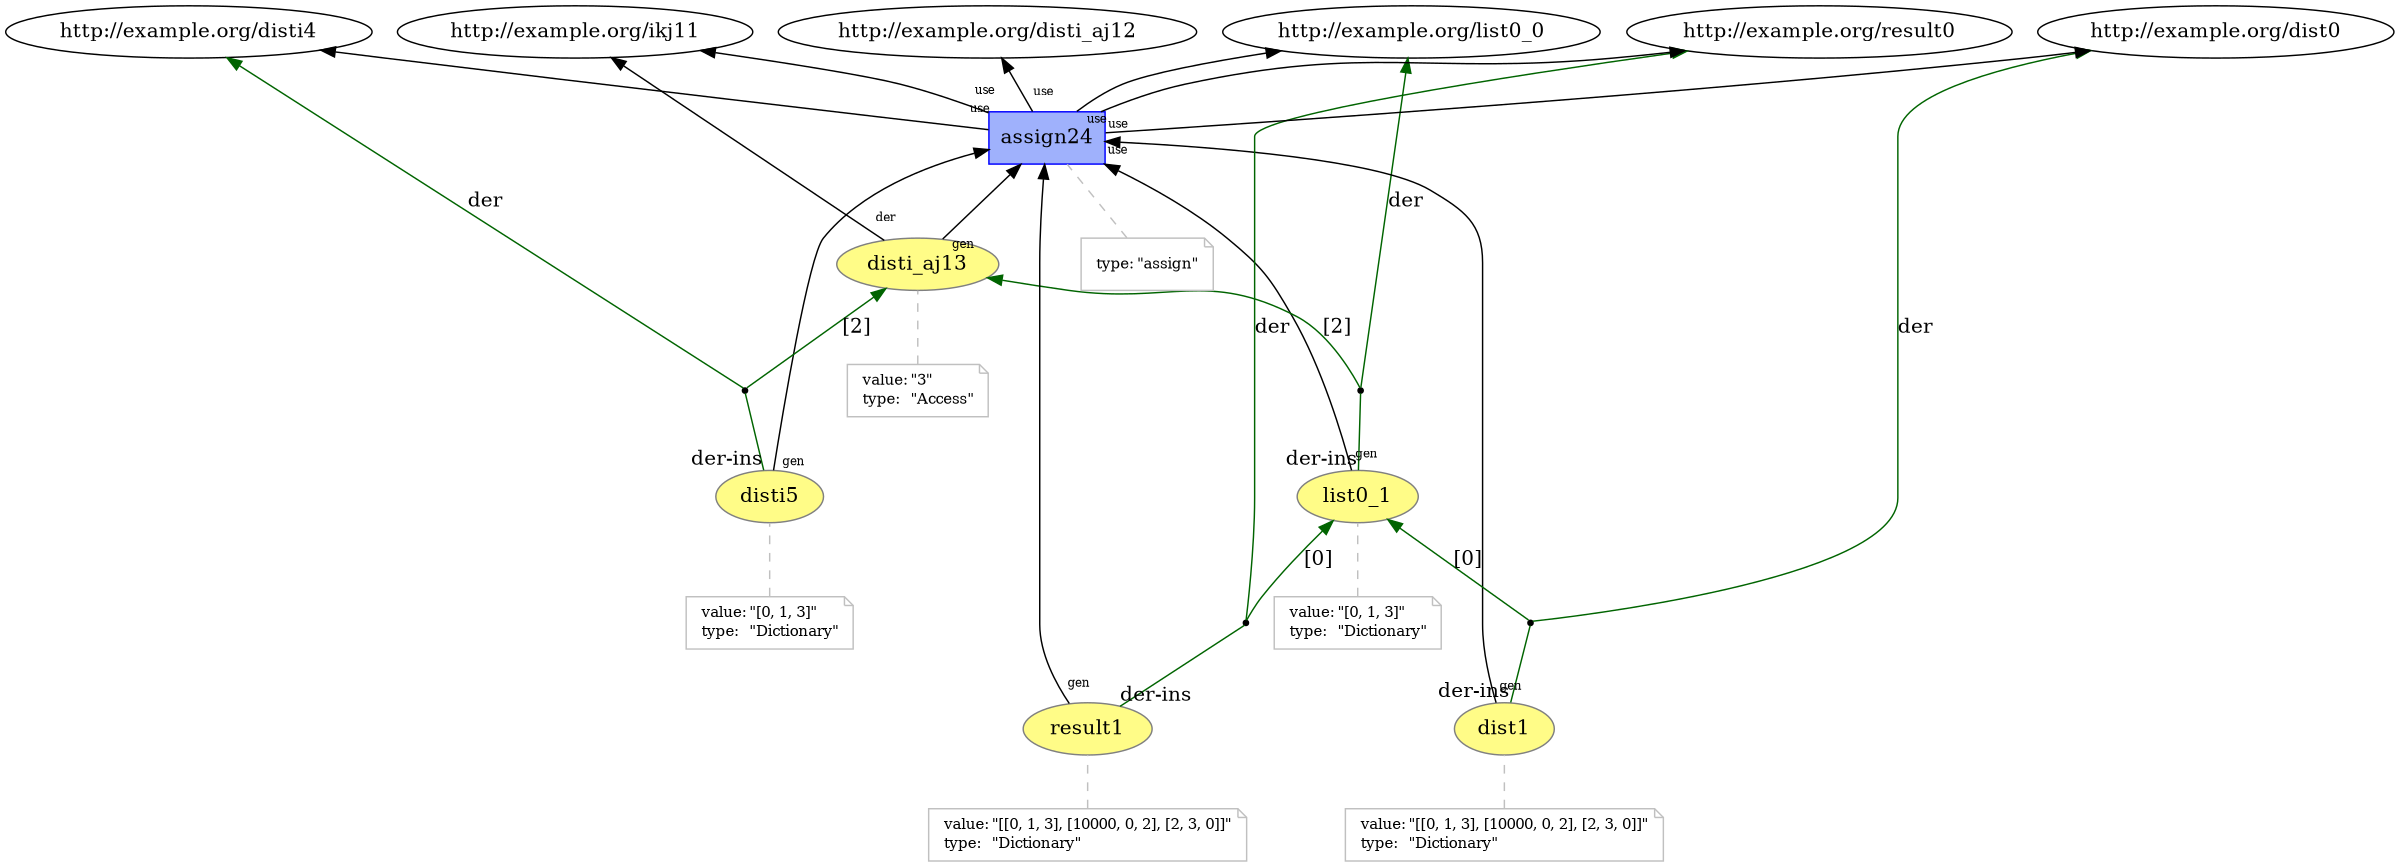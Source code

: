digraph "PROV" { size="16,12"; rankdir="BT";
"http://example.org/disti_aj13" [fillcolor="#FFFC87",color="#808080",style="filled",label="disti_aj13",URL="http://example.org/disti_aj13"]
"-attrs0" [color="gray",shape="note",fontsize="10",fontcolor="black",label=<<TABLE cellpadding="0" border="0">
	<TR>
	    <TD align="left">value:</TD>
	    <TD align="left">&quot;3&quot;</TD>
	</TR>
	<TR>
	    <TD align="left">type:</TD>
	    <TD align="left">&quot;Access&quot;</TD>
	</TR>
</TABLE>>]
"-attrs0" -> "http://example.org/disti_aj13" [color="gray",style="dashed",arrowhead="none"]
"http://example.org/disti5" [fillcolor="#FFFC87",color="#808080",style="filled",label="disti5",URL="http://example.org/disti5"]
"-attrs1" [color="gray",shape="note",fontsize="10",fontcolor="black",label=<<TABLE cellpadding="0" border="0">
	<TR>
	    <TD align="left">value:</TD>
	    <TD align="left">&quot;[0, 1, 3]&quot;</TD>
	</TR>
	<TR>
	    <TD align="left">type:</TD>
	    <TD align="left">&quot;Dictionary&quot;</TD>
	</TR>
</TABLE>>]
"-attrs1" -> "http://example.org/disti5" [color="gray",style="dashed",arrowhead="none"]
"bn0" [shape="point",label=""]
"http://example.org/disti5" -> "bn0" [arrowhead="none",taillabel="der-ins",color="darkgreen"]
"bn0" -> "http://example.org/disti4" [labelfontsize="8",labeldistance="1.5",color="darkgreen",labelangle="60.0",rotation="20",label="der"]
"bn0" -> "http://example.org/disti_aj13" [labelfontsize="8",labeldistance="1.5",color="darkgreen",labelangle="60.0",rotation="20",label="[2]"]
"http://example.org/list0_1" [fillcolor="#FFFC87",color="#808080",style="filled",label="list0_1",URL="http://example.org/list0_1"]
"-attrs2" [color="gray",shape="note",fontsize="10",fontcolor="black",label=<<TABLE cellpadding="0" border="0">
	<TR>
	    <TD align="left">value:</TD>
	    <TD align="left">&quot;[0, 1, 3]&quot;</TD>
	</TR>
	<TR>
	    <TD align="left">type:</TD>
	    <TD align="left">&quot;Dictionary&quot;</TD>
	</TR>
</TABLE>>]
"-attrs2" -> "http://example.org/list0_1" [color="gray",style="dashed",arrowhead="none"]
"bn1" [shape="point",label=""]
"http://example.org/list0_1" -> "bn1" [arrowhead="none",taillabel="der-ins",color="darkgreen"]
"bn1" -> "http://example.org/list0_0" [labelfontsize="8",labeldistance="1.5",color="darkgreen",labelangle="60.0",rotation="20",label="der"]
"bn1" -> "http://example.org/disti_aj13" [labelfontsize="8",labeldistance="1.5",color="darkgreen",labelangle="60.0",rotation="20",label="[2]"]
"http://example.org/dist1" [fillcolor="#FFFC87",color="#808080",style="filled",label="dist1",URL="http://example.org/dist1"]
"-attrs3" [color="gray",shape="note",fontsize="10",fontcolor="black",label=<<TABLE cellpadding="0" border="0">
	<TR>
	    <TD align="left">value:</TD>
	    <TD align="left">&quot;[[0, 1, 3], [10000, 0, 2], [2, 3, 0]]&quot;</TD>
	</TR>
	<TR>
	    <TD align="left">type:</TD>
	    <TD align="left">&quot;Dictionary&quot;</TD>
	</TR>
</TABLE>>]
"-attrs3" -> "http://example.org/dist1" [color="gray",style="dashed",arrowhead="none"]
"bn2" [shape="point",label=""]
"http://example.org/dist1" -> "bn2" [arrowhead="none",taillabel="der-ins",color="darkgreen"]
"bn2" -> "http://example.org/dist0" [labelfontsize="8",labeldistance="1.5",color="darkgreen",labelangle="60.0",rotation="20",label="der"]
"bn2" -> "http://example.org/list0_1" [labelfontsize="8",labeldistance="1.5",color="darkgreen",labelangle="60.0",rotation="20",label="[0]"]
"http://example.org/result1" [fillcolor="#FFFC87",color="#808080",style="filled",label="result1",URL="http://example.org/result1"]
"-attrs4" [color="gray",shape="note",fontsize="10",fontcolor="black",label=<<TABLE cellpadding="0" border="0">
	<TR>
	    <TD align="left">value:</TD>
	    <TD align="left">&quot;[[0, 1, 3], [10000, 0, 2], [2, 3, 0]]&quot;</TD>
	</TR>
	<TR>
	    <TD align="left">type:</TD>
	    <TD align="left">&quot;Dictionary&quot;</TD>
	</TR>
</TABLE>>]
"-attrs4" -> "http://example.org/result1" [color="gray",style="dashed",arrowhead="none"]
"bn3" [shape="point",label=""]
"http://example.org/result1" -> "bn3" [arrowhead="none",taillabel="der-ins",color="darkgreen"]
"bn3" -> "http://example.org/result0" [labelfontsize="8",labeldistance="1.5",color="darkgreen",labelangle="60.0",rotation="20",label="der"]
"bn3" -> "http://example.org/list0_1" [labelfontsize="8",labeldistance="1.5",color="darkgreen",labelangle="60.0",rotation="20",label="[0]"]
"http://example.org/assign24" [fillcolor="#9FB1FC",color="#0000FF",shape="polygon",sides="4",style="filled",label="assign24",URL="http://example.org/assign24"]
"-attrs5" [color="gray",shape="note",fontsize="10",fontcolor="black",label=<<TABLE cellpadding="0" border="0">
	<TR>
	    <TD align="left">type:</TD>
	    <TD align="left">&quot;assign&quot;</TD>
	</TR>
</TABLE>>]
"-attrs5" -> "http://example.org/assign24" [color="gray",style="dashed",arrowhead="none"]
"http://example.org/assign24" -> "http://example.org/ikj11" [labelfontsize="8",labeldistance="1.5",labelangle="60.0",rotation="20",taillabel="use"]
"http://example.org/disti_aj13" -> "http://example.org/ikj11" [labelfontsize="8",labeldistance="1.5",labelangle="60.0",rotation="20",taillabel="der"]
"http://example.org/disti_aj13" -> "http://example.org/assign24" [labelfontsize="8",labeldistance="1.5",labelangle="60.0",rotation="20",taillabel="gen"]
"http://example.org/assign24" -> "http://example.org/disti_aj12" [labelfontsize="8",labeldistance="1.5",labelangle="60.0",rotation="20",taillabel="use"]
"http://example.org/assign24" -> "http://example.org/disti4" [labelfontsize="8",labeldistance="1.5",labelangle="60.0",rotation="20",taillabel="use"]
"http://example.org/assign24" -> "http://example.org/list0_0" [labelfontsize="8",labeldistance="1.5",labelangle="60.0",rotation="20",taillabel="use"]
"http://example.org/assign24" -> "http://example.org/dist0" [labelfontsize="8",labeldistance="1.5",labelangle="60.0",rotation="20",taillabel="use"]
"http://example.org/assign24" -> "http://example.org/result0" [labelfontsize="8",labeldistance="1.5",labelangle="60.0",rotation="20",taillabel="use"]
"http://example.org/disti5" -> "http://example.org/assign24" [labelfontsize="8",labeldistance="1.5",labelangle="60.0",rotation="20",taillabel="gen"]
"http://example.org/list0_1" -> "http://example.org/assign24" [labelfontsize="8",labeldistance="1.5",labelangle="60.0",rotation="20",taillabel="gen"]
"http://example.org/dist1" -> "http://example.org/assign24" [labelfontsize="8",labeldistance="1.5",labelangle="60.0",rotation="20",taillabel="gen"]
"http://example.org/result1" -> "http://example.org/assign24" [labelfontsize="8",labeldistance="1.5",labelangle="60.0",rotation="20",taillabel="gen"]
}